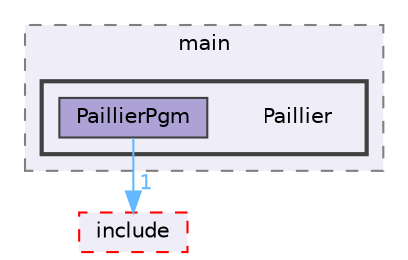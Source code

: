 digraph "C:/Users/Katia/Documents/GitHub/encryption_images_Paillier/main/Paillier"
{
 // LATEX_PDF_SIZE
  bgcolor="transparent";
  edge [fontname=Helvetica,fontsize=10,labelfontname=Helvetica,labelfontsize=10];
  node [fontname=Helvetica,fontsize=10,shape=box,height=0.2,width=0.4];
  compound=true
  subgraph clusterdir_e69a583be6768d7897955719850f4b01 {
    graph [ bgcolor="#efedf7", pencolor="grey50", label="main", fontname=Helvetica,fontsize=10 style="filled,dashed", URL="dir_e69a583be6768d7897955719850f4b01.html",tooltip=""]
  subgraph clusterdir_a5968cb63b9d44b7c2b86dbd66949515 {
    graph [ bgcolor="#efedf7", pencolor="grey25", label="", fontname=Helvetica,fontsize=10 style="filled,bold", URL="dir_a5968cb63b9d44b7c2b86dbd66949515.html",tooltip=""]
    dir_a5968cb63b9d44b7c2b86dbd66949515 [shape=plaintext, label="Paillier"];
  dir_175ff5ffd3b149de322dd4ef679f1937 [label="PaillierPgm", fillcolor="#ada2d6", color="grey25", style="filled", URL="dir_175ff5ffd3b149de322dd4ef679f1937.html",tooltip=""];
  }
  }
  dir_ea12a3dad00ed81478205bf7488b69ad [label="include", fillcolor="#efedf7", color="red", style="filled,dashed", URL="dir_ea12a3dad00ed81478205bf7488b69ad.html",tooltip=""];
  dir_175ff5ffd3b149de322dd4ef679f1937->dir_ea12a3dad00ed81478205bf7488b69ad [headlabel="1", labeldistance=1.5 headhref="dir_000019_000010.html" href="dir_000019_000010.html" color="steelblue1" fontcolor="steelblue1"];
}
